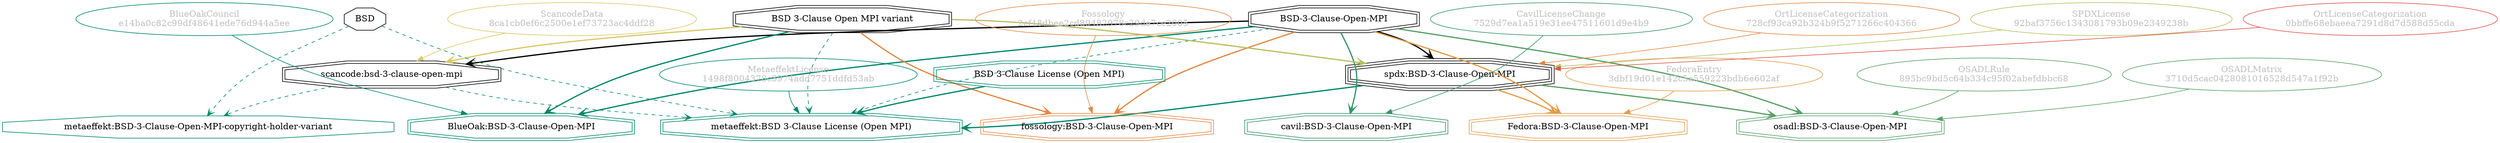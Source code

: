 strict digraph {
    node [shape=box];
    graph [splines=curved];
    487 [label="SPDXLicense\n92baf3756c1343081793b09e2349238b"
        ,fontcolor=gray
        ,color="#b8bf62"
        ,fillcolor="beige;1"
        ,shape=ellipse];
    488 [label="spdx:BSD-3-Clause-Open-MPI"
        ,shape=tripleoctagon];
    489 [label="BSD-3-Clause-Open-MPI"
        ,shape=doubleoctagon];
    490 [label="BSD 3-Clause Open MPI variant"
        ,shape=doubleoctagon];
    5935 [label=BSD,shape=octagon];
    5969 [label="FedoraEntry\n3dbf19d01e142c5a559223bdb6e602af"
         ,fontcolor=gray
         ,color="#e09d4b"
         ,fillcolor="beige;1"
         ,shape=ellipse];
    5970 [label="Fedora:BSD-3-Clause-Open-MPI"
         ,color="#e09d4b"
         ,shape=doubleoctagon];
    8803 [label="BlueOakCouncil\ne14ba0c82c99df48641ede76d944a5ee"
         ,fontcolor=gray
         ,color="#00876c"
         ,fillcolor="beige;1"
         ,shape=ellipse];
    8804 [label="BlueOak:BSD-3-Clause-Open-MPI"
         ,color="#00876c"
         ,shape=doubleoctagon];
    9661 [label="OSADLRule\n895bc9bd5c64b334c95f02abefdbbc68"
         ,fontcolor=gray
         ,color="#58a066"
         ,fillcolor="beige;1"
         ,shape=ellipse];
    9662 [label="osadl:BSD-3-Clause-Open-MPI"
         ,color="#58a066"
         ,shape=doubleoctagon];
    9912 [label="OSADLMatrix\n3710d5cac0428081016528d547a1f92b"
         ,fontcolor=gray
         ,color="#58a066"
         ,fillcolor="beige;1"
         ,shape=ellipse];
    12842 [label="ScancodeData\n8ca1cb0ef6c2500e1ef73723ac4ddf28"
          ,fontcolor=gray
          ,color="#dac767"
          ,fillcolor="beige;1"
          ,shape=ellipse];
    12843 [label="scancode:bsd-3-clause-open-mpi"
          ,shape=doubleoctagon];
    27822 [label="Fossology\n2cf48dbee2cd89482978c29de7ce2005"
          ,fontcolor=gray
          ,color="#e18745"
          ,fillcolor="beige;1"
          ,shape=ellipse];
    27823 [label="fossology:BSD-3-Clause-Open-MPI"
          ,color="#e18745"
          ,shape=doubleoctagon];
    28629 [label="OrtLicenseCategorization\n0bbffe68ebaeea7291d8d7d588d55cda"
          ,fontcolor=gray
          ,color="#dc574a"
          ,fillcolor="beige;1"
          ,shape=ellipse];
    35481 [label="OrtLicenseCategorization\n728cf93ca92b324b9f5271266c404366"
          ,fontcolor=gray
          ,color="#e18745"
          ,fillcolor="beige;1"
          ,shape=ellipse];
    36590 [label="CavilLicenseChange\n7529d7ea1a519e31ee47511601d9e4b9"
          ,fontcolor=gray
          ,color="#379469"
          ,fillcolor="beige;1"
          ,shape=ellipse];
    36591 [label="cavil:BSD-3-Clause-Open-MPI"
          ,color="#379469"
          ,shape=doubleoctagon];
    39528 [label="metaeffekt:BSD-3-Clause-Open-MPI-copyright-holder-variant"
          ,color="#00876c"
          ,shape=octagon];
    39532 [label="MetaeffektLicense\n1498f8004378c3974add7751ddfd53ab"
          ,fontcolor=gray
          ,color="#00876c"
          ,fillcolor="beige;1"
          ,shape=ellipse];
    39533 [label="metaeffekt:BSD 3-Clause License (Open MPI)"
          ,color="#00876c"
          ,shape=doubleoctagon];
    39534 [label="BSD 3-Clause License (Open MPI)"
          ,color="#00876c"
          ,shape=doubleoctagon];
    487 -> 488 [weight=0.5
               ,color="#b8bf62"];
    488 -> 5970 [style=bold
                ,arrowhead=vee
                ,weight=0.7
                ,color="#e09d4b"];
    488 -> 9662 [style=bold
                ,arrowhead=vee
                ,weight=0.7
                ,color="#58a066"];
    488 -> 39533 [style=bold
                 ,arrowhead=vee
                 ,weight=0.7
                 ,color="#00876c"];
    489 -> 488 [style=bold
               ,arrowhead=vee
               ,weight=0.7];
    489 -> 5970 [style=bold
                ,arrowhead=vee
                ,weight=0.7
                ,color="#e09d4b"];
    489 -> 8804 [style=bold
                ,arrowhead=vee
                ,weight=0.7
                ,color="#00876c"];
    489 -> 9662 [style=bold
                ,arrowhead=vee
                ,weight=0.7
                ,color="#58a066"];
    489 -> 12843 [style=bold
                 ,arrowhead=vee
                 ,weight=0.7];
    489 -> 27823 [style=bold
                 ,arrowhead=vee
                 ,weight=0.7
                 ,color="#e18745"];
    489 -> 36591 [style=bold
                 ,arrowhead=vee
                 ,weight=0.7
                 ,color="#379469"];
    489 -> 36591 [style=bold
                 ,arrowhead=vee
                 ,weight=0.7
                 ,color="#379469"];
    489 -> 39533 [style=dashed
                 ,arrowhead=vee
                 ,weight=0.5
                 ,color="#00876c"];
    490 -> 488 [style=bold
               ,arrowhead=vee
               ,weight=0.7
               ,color="#b8bf62"];
    490 -> 8804 [style=bold
                ,arrowhead=vee
                ,weight=0.7
                ,color="#00876c"];
    490 -> 12843 [style=bold
                 ,arrowhead=vee
                 ,weight=0.7
                 ,color="#dac767"];
    490 -> 27823 [style=bold
                 ,arrowhead=vee
                 ,weight=0.7
                 ,color="#e18745"];
    490 -> 39533 [style=dashed
                 ,arrowhead=vee
                 ,weight=0.5
                 ,color="#00876c"];
    5935 -> 39528 [style=dashed
                  ,arrowhead=vee
                  ,weight=0.5
                  ,color="#00876c"];
    5935 -> 39533 [style=dashed
                  ,arrowhead=vee
                  ,weight=0.5
                  ,color="#00876c"];
    5969 -> 5970 [weight=0.5
                 ,color="#e09d4b"];
    8803 -> 8804 [weight=0.5
                 ,color="#00876c"];
    9661 -> 9662 [weight=0.5
                 ,color="#58a066"];
    9912 -> 9662 [weight=0.5
                 ,color="#58a066"];
    12842 -> 12843 [weight=0.5
                   ,color="#dac767"];
    12843 -> 39528 [style=dashed
                   ,arrowhead=vee
                   ,weight=0.5
                   ,color="#00876c"];
    12843 -> 39533 [style=dashed
                   ,arrowhead=vee
                   ,weight=0.5
                   ,color="#00876c"];
    27822 -> 27823 [weight=0.5
                   ,color="#e18745"];
    28629 -> 488 [weight=0.5
                 ,color="#dc574a"];
    35481 -> 488 [weight=0.5
                 ,color="#e18745"];
    36590 -> 36591 [weight=0.5
                   ,color="#379469"];
    39532 -> 39533 [weight=0.5
                   ,color="#00876c"];
    39534 -> 39533 [style=bold
                   ,arrowhead=vee
                   ,weight=0.7
                   ,color="#00876c"];
}
